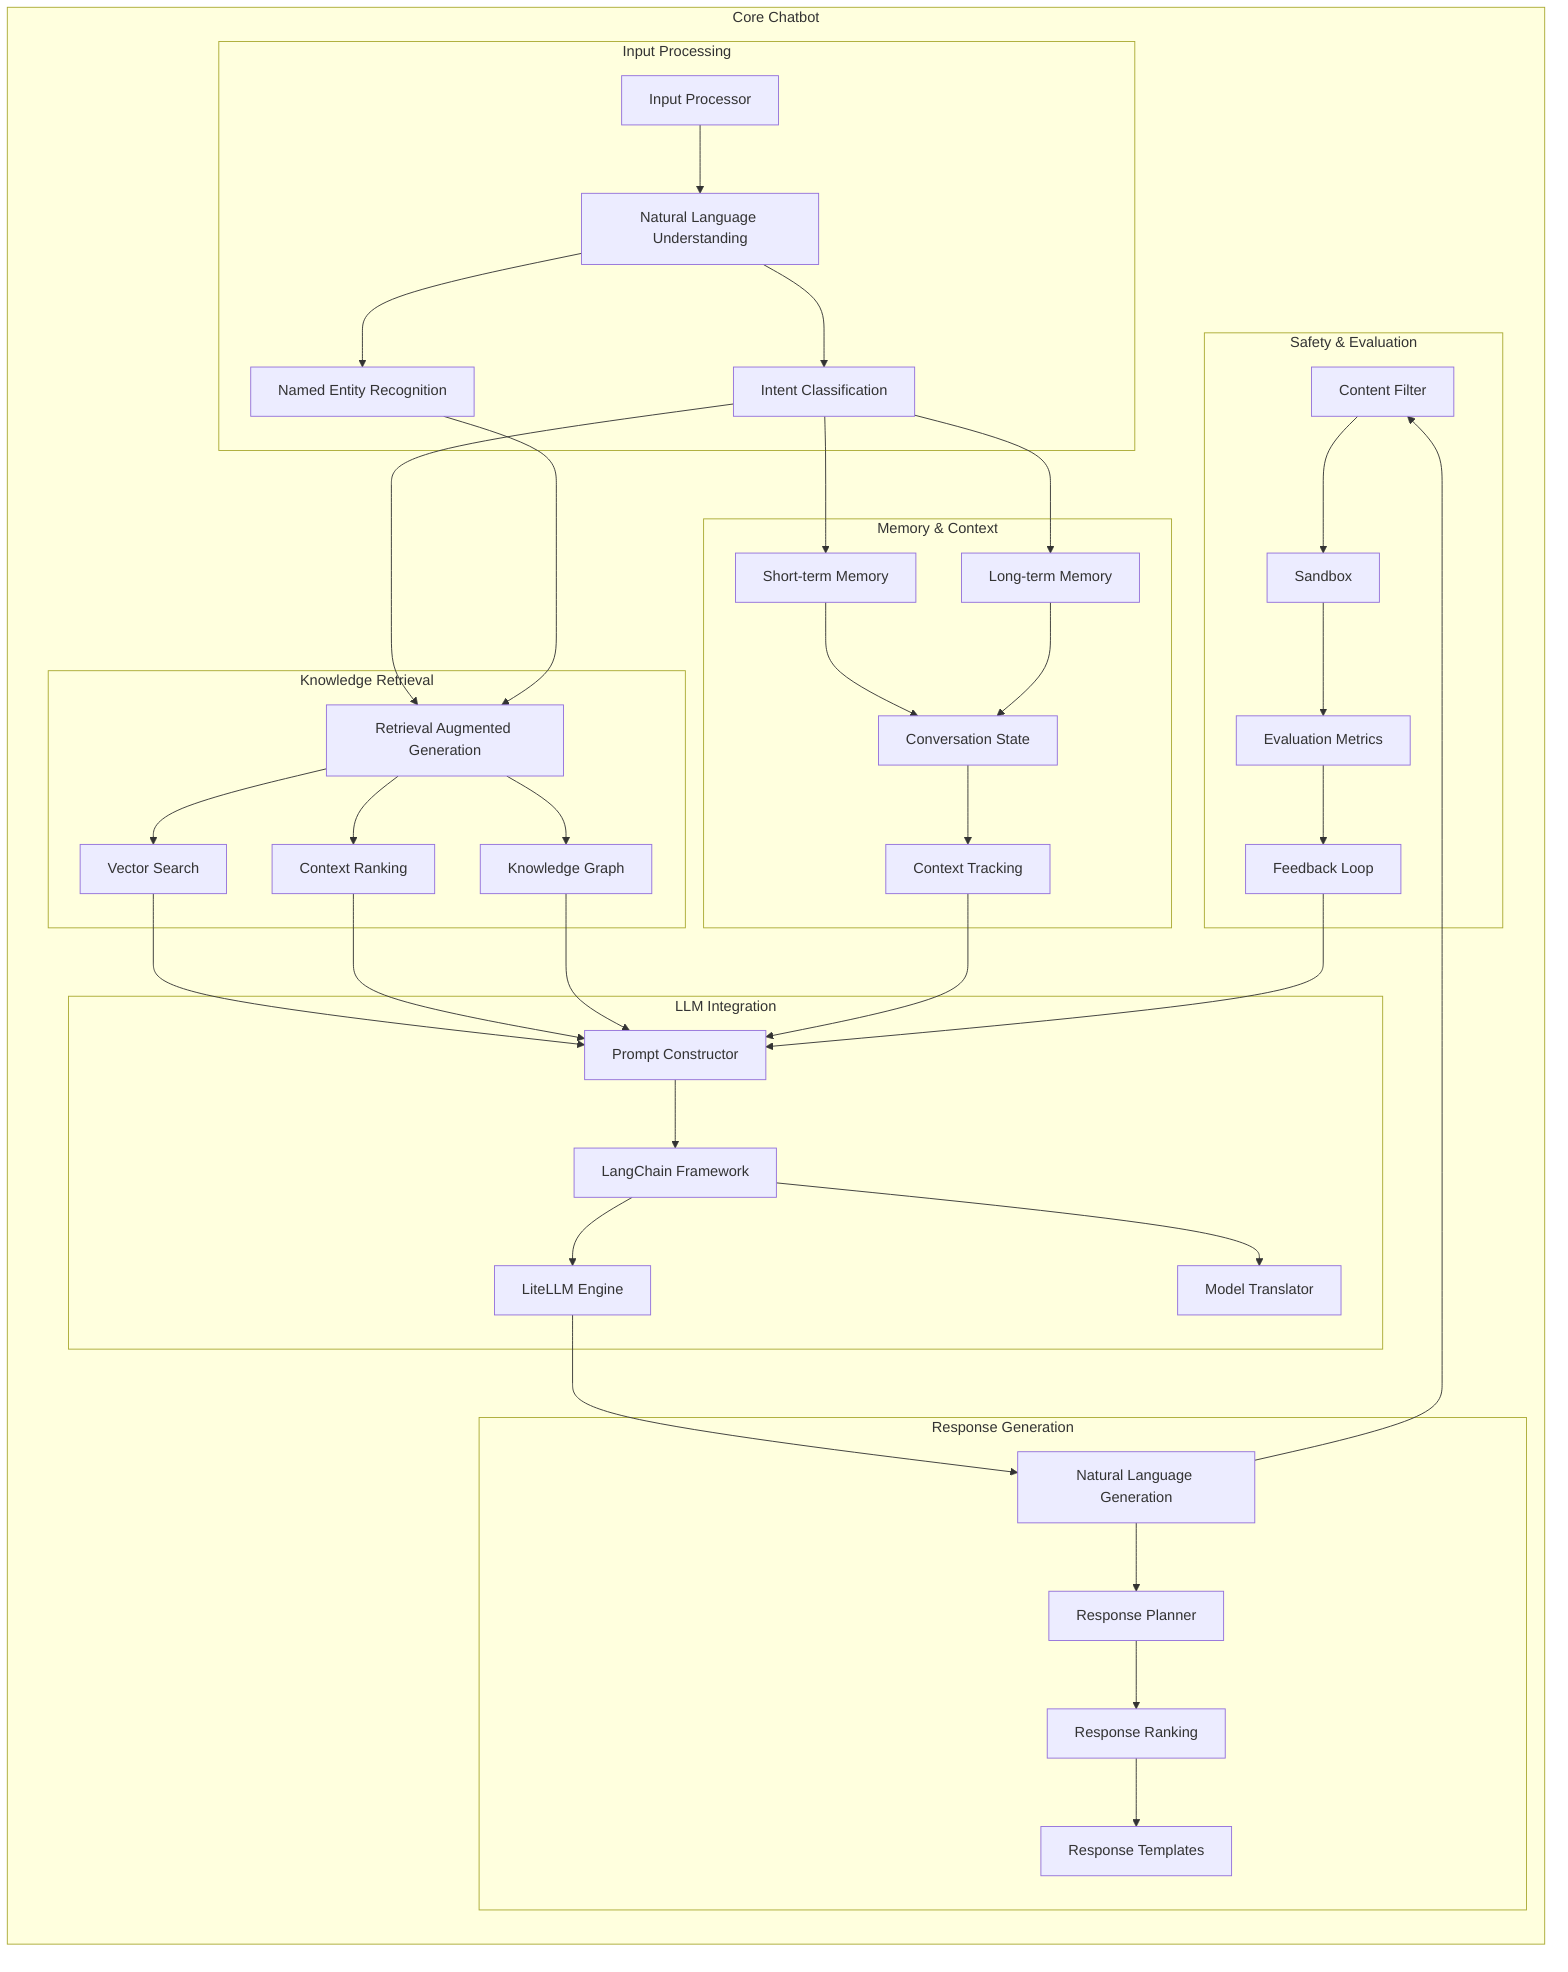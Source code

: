 flowchart TB
    subgraph "Core Chatbot"
        direction TB
        
        subgraph "Input Processing"
            IP[Input Processor]
            NLU[Natural Language Understanding]
            IC[Intent Classification]
            NER[Named Entity Recognition]
        end
        
        subgraph "Knowledge Retrieval"
            RAG[Retrieval Augmented Generation]
            VS[Vector Search]
            CR[Context Ranking]
            KG[Knowledge Graph]
        end
        
        subgraph "LLM Integration"
            LLTE[LiteLLM Engine]
            MT[Model Translator]
            LC[LangChain Framework]
            PC[Prompt Constructor]
        end
        
        subgraph "Memory & Context"
            STM[Short-term Memory]
            LTM[Long-term Memory]
            CS[Conversation State]
            CT[Context Tracking]
        end
        
        subgraph "Response Generation"
            NLG[Natural Language Generation]
            RP[Response Planner]
            RR[Response Ranking]
            RT[Response Templates]
        end
        
        subgraph "Safety & Evaluation"
            CF[Content Filter]
            SB[Sandbox]
            EM[Evaluation Metrics]
            FB[Feedback Loop]
        end
    end
    
    IP --> NLU --> IC & NER
    IC --> RAG
    NER --> RAG
    
    RAG --> VS & CR & KG
    VS & CR & KG --> PC
    
    PC --> LC
    LC --> LLTE & MT
    LLTE --> NLG
    
    IC --> STM & LTM
    STM & LTM --> CS
    CS --> CT
    CT --> PC
    
    NLG --> RP
    RP --> RR
    RR --> RT
    
    NLG --> CF
    CF --> SB
    SB --> EM
    EM --> FB
    FB --> PC